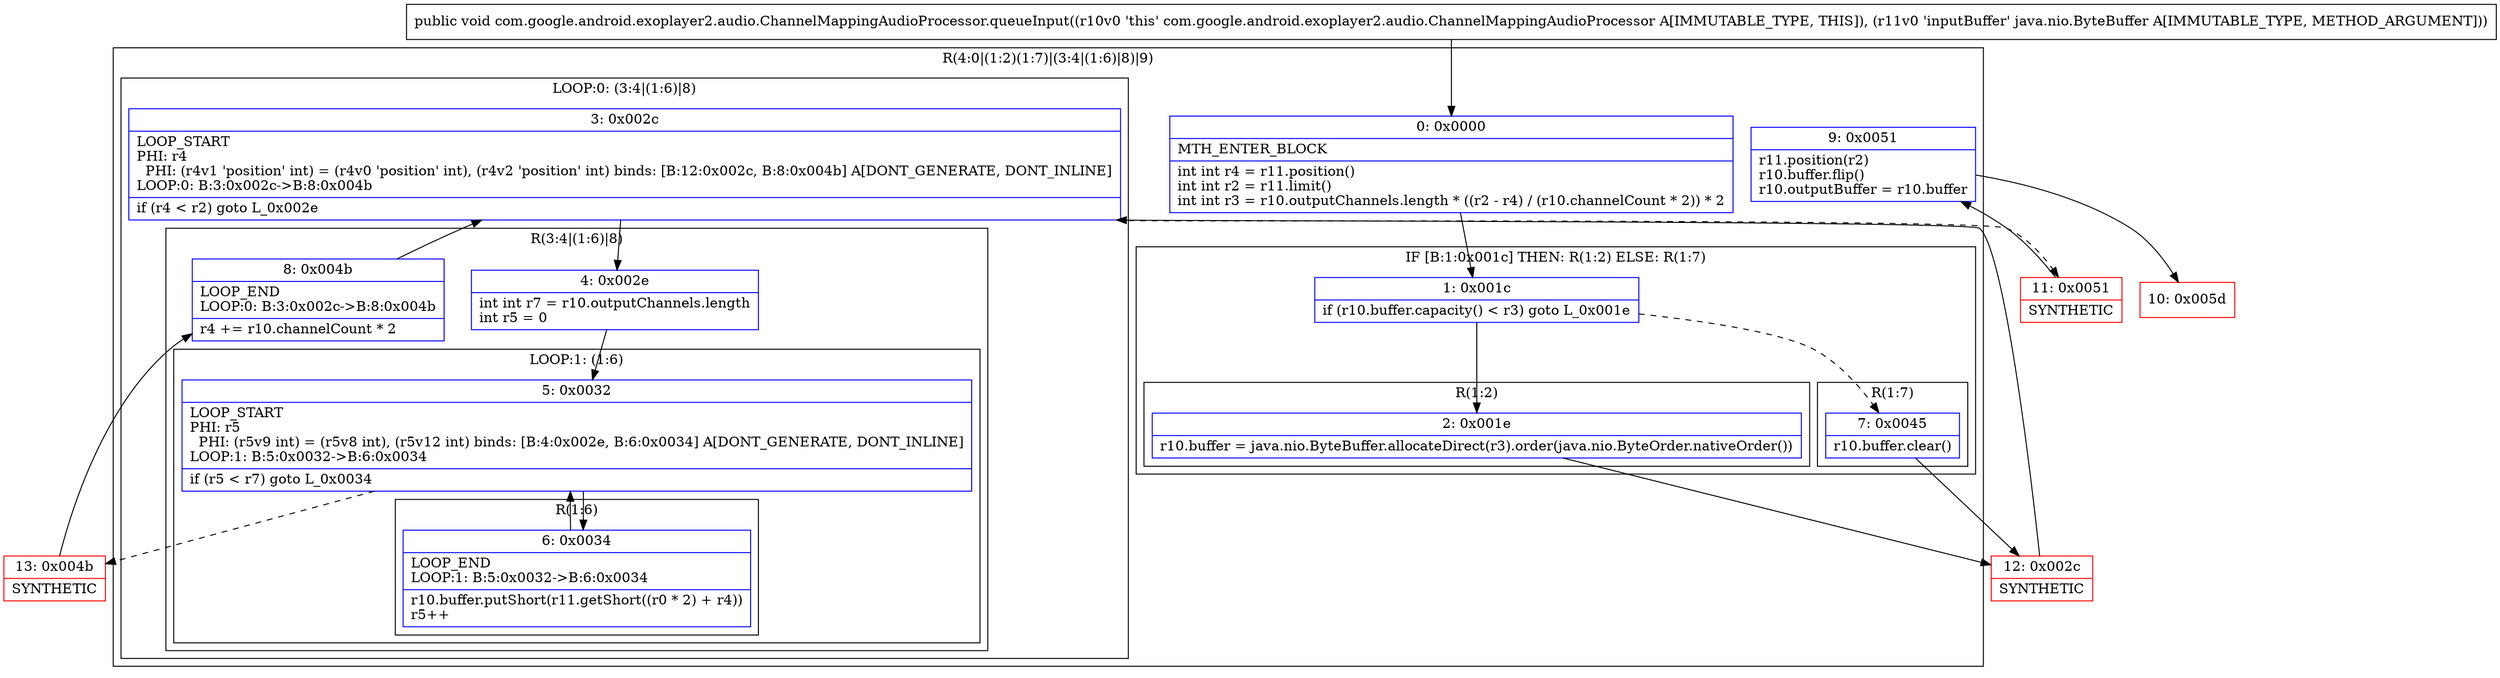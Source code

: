 digraph "CFG forcom.google.android.exoplayer2.audio.ChannelMappingAudioProcessor.queueInput(Ljava\/nio\/ByteBuffer;)V" {
subgraph cluster_Region_1401419215 {
label = "R(4:0|(1:2)(1:7)|(3:4|(1:6)|8)|9)";
node [shape=record,color=blue];
Node_0 [shape=record,label="{0\:\ 0x0000|MTH_ENTER_BLOCK\l|int int r4 = r11.position()\lint int r2 = r11.limit()\lint int r3 = r10.outputChannels.length * ((r2 \- r4) \/ (r10.channelCount * 2)) * 2\l}"];
subgraph cluster_IfRegion_2020590916 {
label = "IF [B:1:0x001c] THEN: R(1:2) ELSE: R(1:7)";
node [shape=record,color=blue];
Node_1 [shape=record,label="{1\:\ 0x001c|if (r10.buffer.capacity() \< r3) goto L_0x001e\l}"];
subgraph cluster_Region_212494644 {
label = "R(1:2)";
node [shape=record,color=blue];
Node_2 [shape=record,label="{2\:\ 0x001e|r10.buffer = java.nio.ByteBuffer.allocateDirect(r3).order(java.nio.ByteOrder.nativeOrder())\l}"];
}
subgraph cluster_Region_1566517495 {
label = "R(1:7)";
node [shape=record,color=blue];
Node_7 [shape=record,label="{7\:\ 0x0045|r10.buffer.clear()\l}"];
}
}
subgraph cluster_LoopRegion_1063420252 {
label = "LOOP:0: (3:4|(1:6)|8)";
node [shape=record,color=blue];
Node_3 [shape=record,label="{3\:\ 0x002c|LOOP_START\lPHI: r4 \l  PHI: (r4v1 'position' int) = (r4v0 'position' int), (r4v2 'position' int) binds: [B:12:0x002c, B:8:0x004b] A[DONT_GENERATE, DONT_INLINE]\lLOOP:0: B:3:0x002c\-\>B:8:0x004b\l|if (r4 \< r2) goto L_0x002e\l}"];
subgraph cluster_Region_1667431039 {
label = "R(3:4|(1:6)|8)";
node [shape=record,color=blue];
Node_4 [shape=record,label="{4\:\ 0x002e|int int r7 = r10.outputChannels.length\lint r5 = 0\l}"];
subgraph cluster_LoopRegion_1006774790 {
label = "LOOP:1: (1:6)";
node [shape=record,color=blue];
Node_5 [shape=record,label="{5\:\ 0x0032|LOOP_START\lPHI: r5 \l  PHI: (r5v9 int) = (r5v8 int), (r5v12 int) binds: [B:4:0x002e, B:6:0x0034] A[DONT_GENERATE, DONT_INLINE]\lLOOP:1: B:5:0x0032\-\>B:6:0x0034\l|if (r5 \< r7) goto L_0x0034\l}"];
subgraph cluster_Region_338326403 {
label = "R(1:6)";
node [shape=record,color=blue];
Node_6 [shape=record,label="{6\:\ 0x0034|LOOP_END\lLOOP:1: B:5:0x0032\-\>B:6:0x0034\l|r10.buffer.putShort(r11.getShort((r0 * 2) + r4))\lr5++\l}"];
}
}
Node_8 [shape=record,label="{8\:\ 0x004b|LOOP_END\lLOOP:0: B:3:0x002c\-\>B:8:0x004b\l|r4 += r10.channelCount * 2\l}"];
}
}
Node_9 [shape=record,label="{9\:\ 0x0051|r11.position(r2)\lr10.buffer.flip()\lr10.outputBuffer = r10.buffer\l}"];
}
Node_10 [shape=record,color=red,label="{10\:\ 0x005d}"];
Node_11 [shape=record,color=red,label="{11\:\ 0x0051|SYNTHETIC\l}"];
Node_12 [shape=record,color=red,label="{12\:\ 0x002c|SYNTHETIC\l}"];
Node_13 [shape=record,color=red,label="{13\:\ 0x004b|SYNTHETIC\l}"];
MethodNode[shape=record,label="{public void com.google.android.exoplayer2.audio.ChannelMappingAudioProcessor.queueInput((r10v0 'this' com.google.android.exoplayer2.audio.ChannelMappingAudioProcessor A[IMMUTABLE_TYPE, THIS]), (r11v0 'inputBuffer' java.nio.ByteBuffer A[IMMUTABLE_TYPE, METHOD_ARGUMENT])) }"];
MethodNode -> Node_0;
Node_0 -> Node_1;
Node_1 -> Node_2;
Node_1 -> Node_7[style=dashed];
Node_2 -> Node_12;
Node_7 -> Node_12;
Node_3 -> Node_4;
Node_3 -> Node_11[style=dashed];
Node_4 -> Node_5;
Node_5 -> Node_6;
Node_5 -> Node_13[style=dashed];
Node_6 -> Node_5;
Node_8 -> Node_3;
Node_9 -> Node_10;
Node_11 -> Node_9;
Node_12 -> Node_3;
Node_13 -> Node_8;
}

